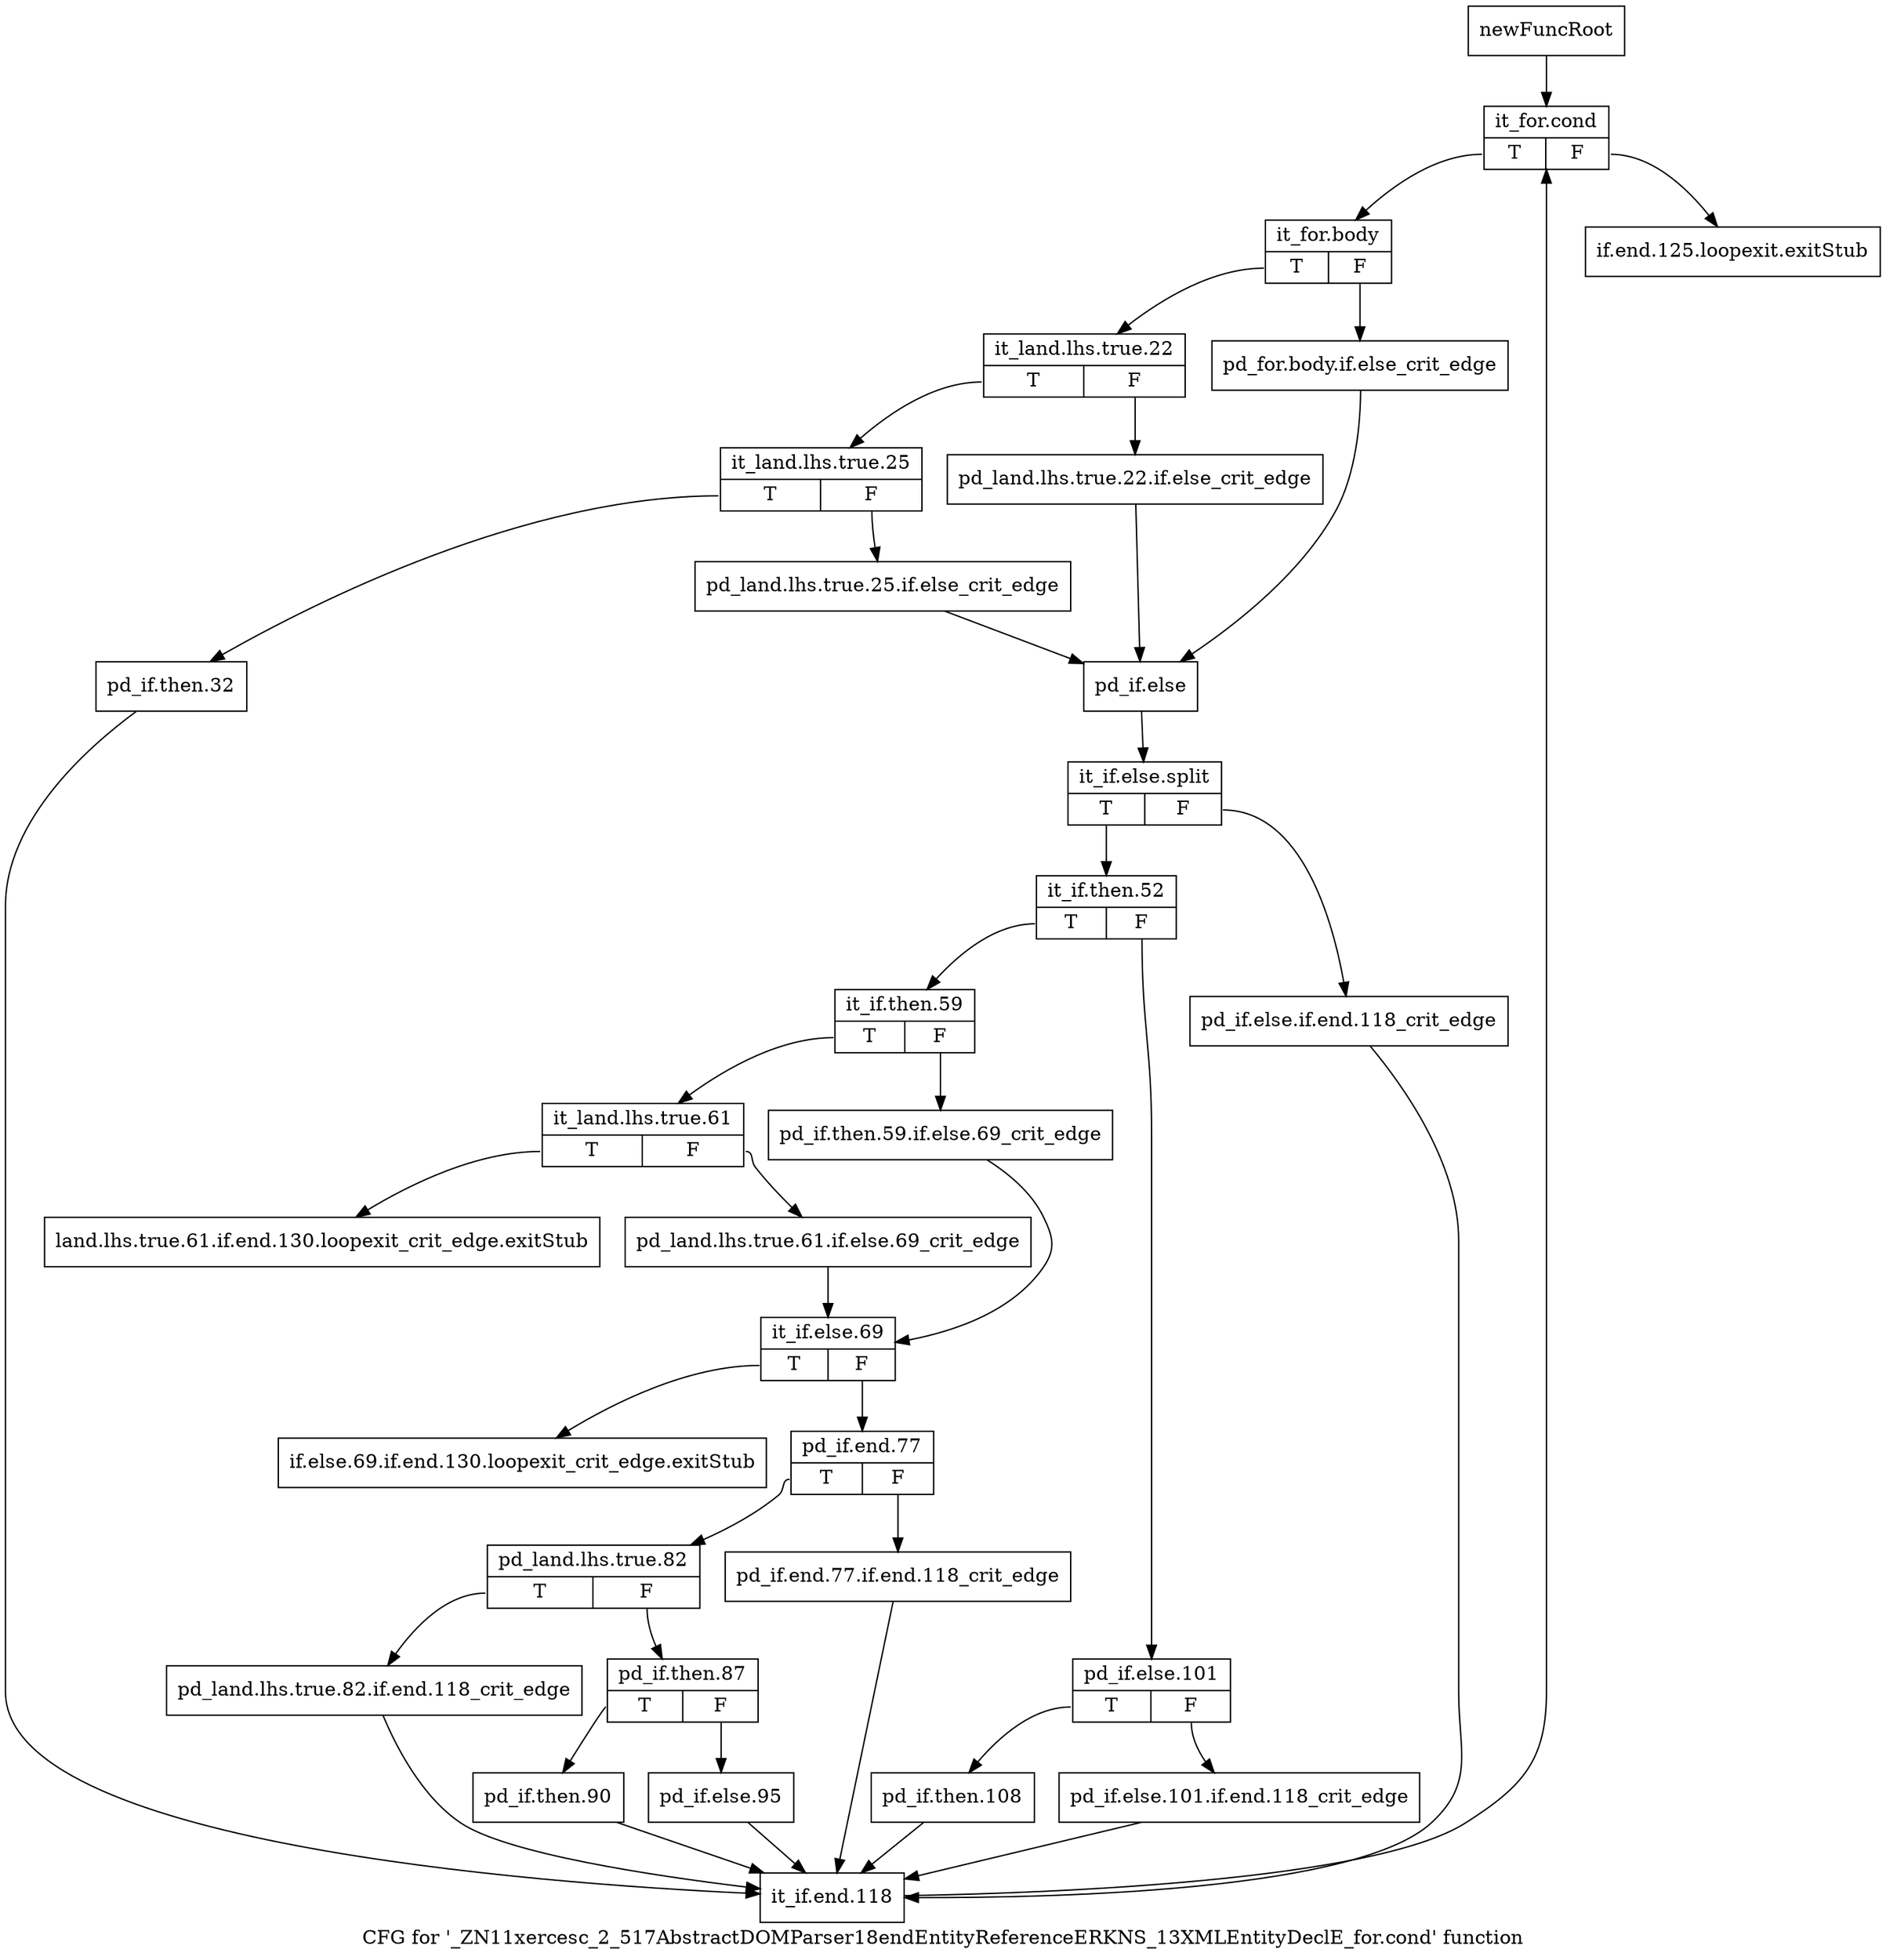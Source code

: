 digraph "CFG for '_ZN11xercesc_2_517AbstractDOMParser18endEntityReferenceERKNS_13XMLEntityDeclE_for.cond' function" {
	label="CFG for '_ZN11xercesc_2_517AbstractDOMParser18endEntityReferenceERKNS_13XMLEntityDeclE_for.cond' function";

	Node0x96c6740 [shape=record,label="{newFuncRoot}"];
	Node0x96c6740 -> Node0x96c6880;
	Node0x96c6790 [shape=record,label="{if.end.125.loopexit.exitStub}"];
	Node0x96c67e0 [shape=record,label="{land.lhs.true.61.if.end.130.loopexit_crit_edge.exitStub}"];
	Node0x96c6830 [shape=record,label="{if.else.69.if.end.130.loopexit_crit_edge.exitStub}"];
	Node0x96c6880 [shape=record,label="{it_for.cond|{<s0>T|<s1>F}}"];
	Node0x96c6880:s0 -> Node0x96c68d0;
	Node0x96c6880:s1 -> Node0x96c6790;
	Node0x96c68d0 [shape=record,label="{it_for.body|{<s0>T|<s1>F}}"];
	Node0x96c68d0:s0 -> Node0x96c6970;
	Node0x96c68d0:s1 -> Node0x96c6920;
	Node0x96c6920 [shape=record,label="{pd_for.body.if.else_crit_edge}"];
	Node0x96c6920 -> Node0x96c6ab0;
	Node0x96c6970 [shape=record,label="{it_land.lhs.true.22|{<s0>T|<s1>F}}"];
	Node0x96c6970:s0 -> Node0x96c6a10;
	Node0x96c6970:s1 -> Node0x96c69c0;
	Node0x96c69c0 [shape=record,label="{pd_land.lhs.true.22.if.else_crit_edge}"];
	Node0x96c69c0 -> Node0x96c6ab0;
	Node0x96c6a10 [shape=record,label="{it_land.lhs.true.25|{<s0>T|<s1>F}}"];
	Node0x96c6a10:s0 -> Node0x96c7050;
	Node0x96c6a10:s1 -> Node0x96c6a60;
	Node0x96c6a60 [shape=record,label="{pd_land.lhs.true.25.if.else_crit_edge}"];
	Node0x96c6a60 -> Node0x96c6ab0;
	Node0x96c6ab0 [shape=record,label="{pd_if.else}"];
	Node0x96c6ab0 -> Node0xccd4cd0;
	Node0xccd4cd0 [shape=record,label="{it_if.else.split|{<s0>T|<s1>F}}"];
	Node0xccd4cd0:s0 -> Node0x96c6b50;
	Node0xccd4cd0:s1 -> Node0x96c6b00;
	Node0x96c6b00 [shape=record,label="{pd_if.else.if.end.118_crit_edge}"];
	Node0x96c6b00 -> Node0x96c70a0;
	Node0x96c6b50 [shape=record,label="{it_if.then.52|{<s0>T|<s1>F}}"];
	Node0x96c6b50:s0 -> Node0x96c6c90;
	Node0x96c6b50:s1 -> Node0x96c6ba0;
	Node0x96c6ba0 [shape=record,label="{pd_if.else.101|{<s0>T|<s1>F}}"];
	Node0x96c6ba0:s0 -> Node0x96c6c40;
	Node0x96c6ba0:s1 -> Node0x96c6bf0;
	Node0x96c6bf0 [shape=record,label="{pd_if.else.101.if.end.118_crit_edge}"];
	Node0x96c6bf0 -> Node0x96c70a0;
	Node0x96c6c40 [shape=record,label="{pd_if.then.108}"];
	Node0x96c6c40 -> Node0x96c70a0;
	Node0x96c6c90 [shape=record,label="{it_if.then.59|{<s0>T|<s1>F}}"];
	Node0x96c6c90:s0 -> Node0x96c6d30;
	Node0x96c6c90:s1 -> Node0x96c6ce0;
	Node0x96c6ce0 [shape=record,label="{pd_if.then.59.if.else.69_crit_edge}"];
	Node0x96c6ce0 -> Node0x96c6dd0;
	Node0x96c6d30 [shape=record,label="{it_land.lhs.true.61|{<s0>T|<s1>F}}"];
	Node0x96c6d30:s0 -> Node0x96c67e0;
	Node0x96c6d30:s1 -> Node0x96c6d80;
	Node0x96c6d80 [shape=record,label="{pd_land.lhs.true.61.if.else.69_crit_edge}"];
	Node0x96c6d80 -> Node0x96c6dd0;
	Node0x96c6dd0 [shape=record,label="{it_if.else.69|{<s0>T|<s1>F}}"];
	Node0x96c6dd0:s0 -> Node0x96c6830;
	Node0x96c6dd0:s1 -> Node0x96c6e20;
	Node0x96c6e20 [shape=record,label="{pd_if.end.77|{<s0>T|<s1>F}}"];
	Node0x96c6e20:s0 -> Node0x96c6ec0;
	Node0x96c6e20:s1 -> Node0x96c6e70;
	Node0x96c6e70 [shape=record,label="{pd_if.end.77.if.end.118_crit_edge}"];
	Node0x96c6e70 -> Node0x96c70a0;
	Node0x96c6ec0 [shape=record,label="{pd_land.lhs.true.82|{<s0>T|<s1>F}}"];
	Node0x96c6ec0:s0 -> Node0x96c7000;
	Node0x96c6ec0:s1 -> Node0x96c6f10;
	Node0x96c6f10 [shape=record,label="{pd_if.then.87|{<s0>T|<s1>F}}"];
	Node0x96c6f10:s0 -> Node0x96c6fb0;
	Node0x96c6f10:s1 -> Node0x96c6f60;
	Node0x96c6f60 [shape=record,label="{pd_if.else.95}"];
	Node0x96c6f60 -> Node0x96c70a0;
	Node0x96c6fb0 [shape=record,label="{pd_if.then.90}"];
	Node0x96c6fb0 -> Node0x96c70a0;
	Node0x96c7000 [shape=record,label="{pd_land.lhs.true.82.if.end.118_crit_edge}"];
	Node0x96c7000 -> Node0x96c70a0;
	Node0x96c7050 [shape=record,label="{pd_if.then.32}"];
	Node0x96c7050 -> Node0x96c70a0;
	Node0x96c70a0 [shape=record,label="{it_if.end.118}"];
	Node0x96c70a0 -> Node0x96c6880;
}
